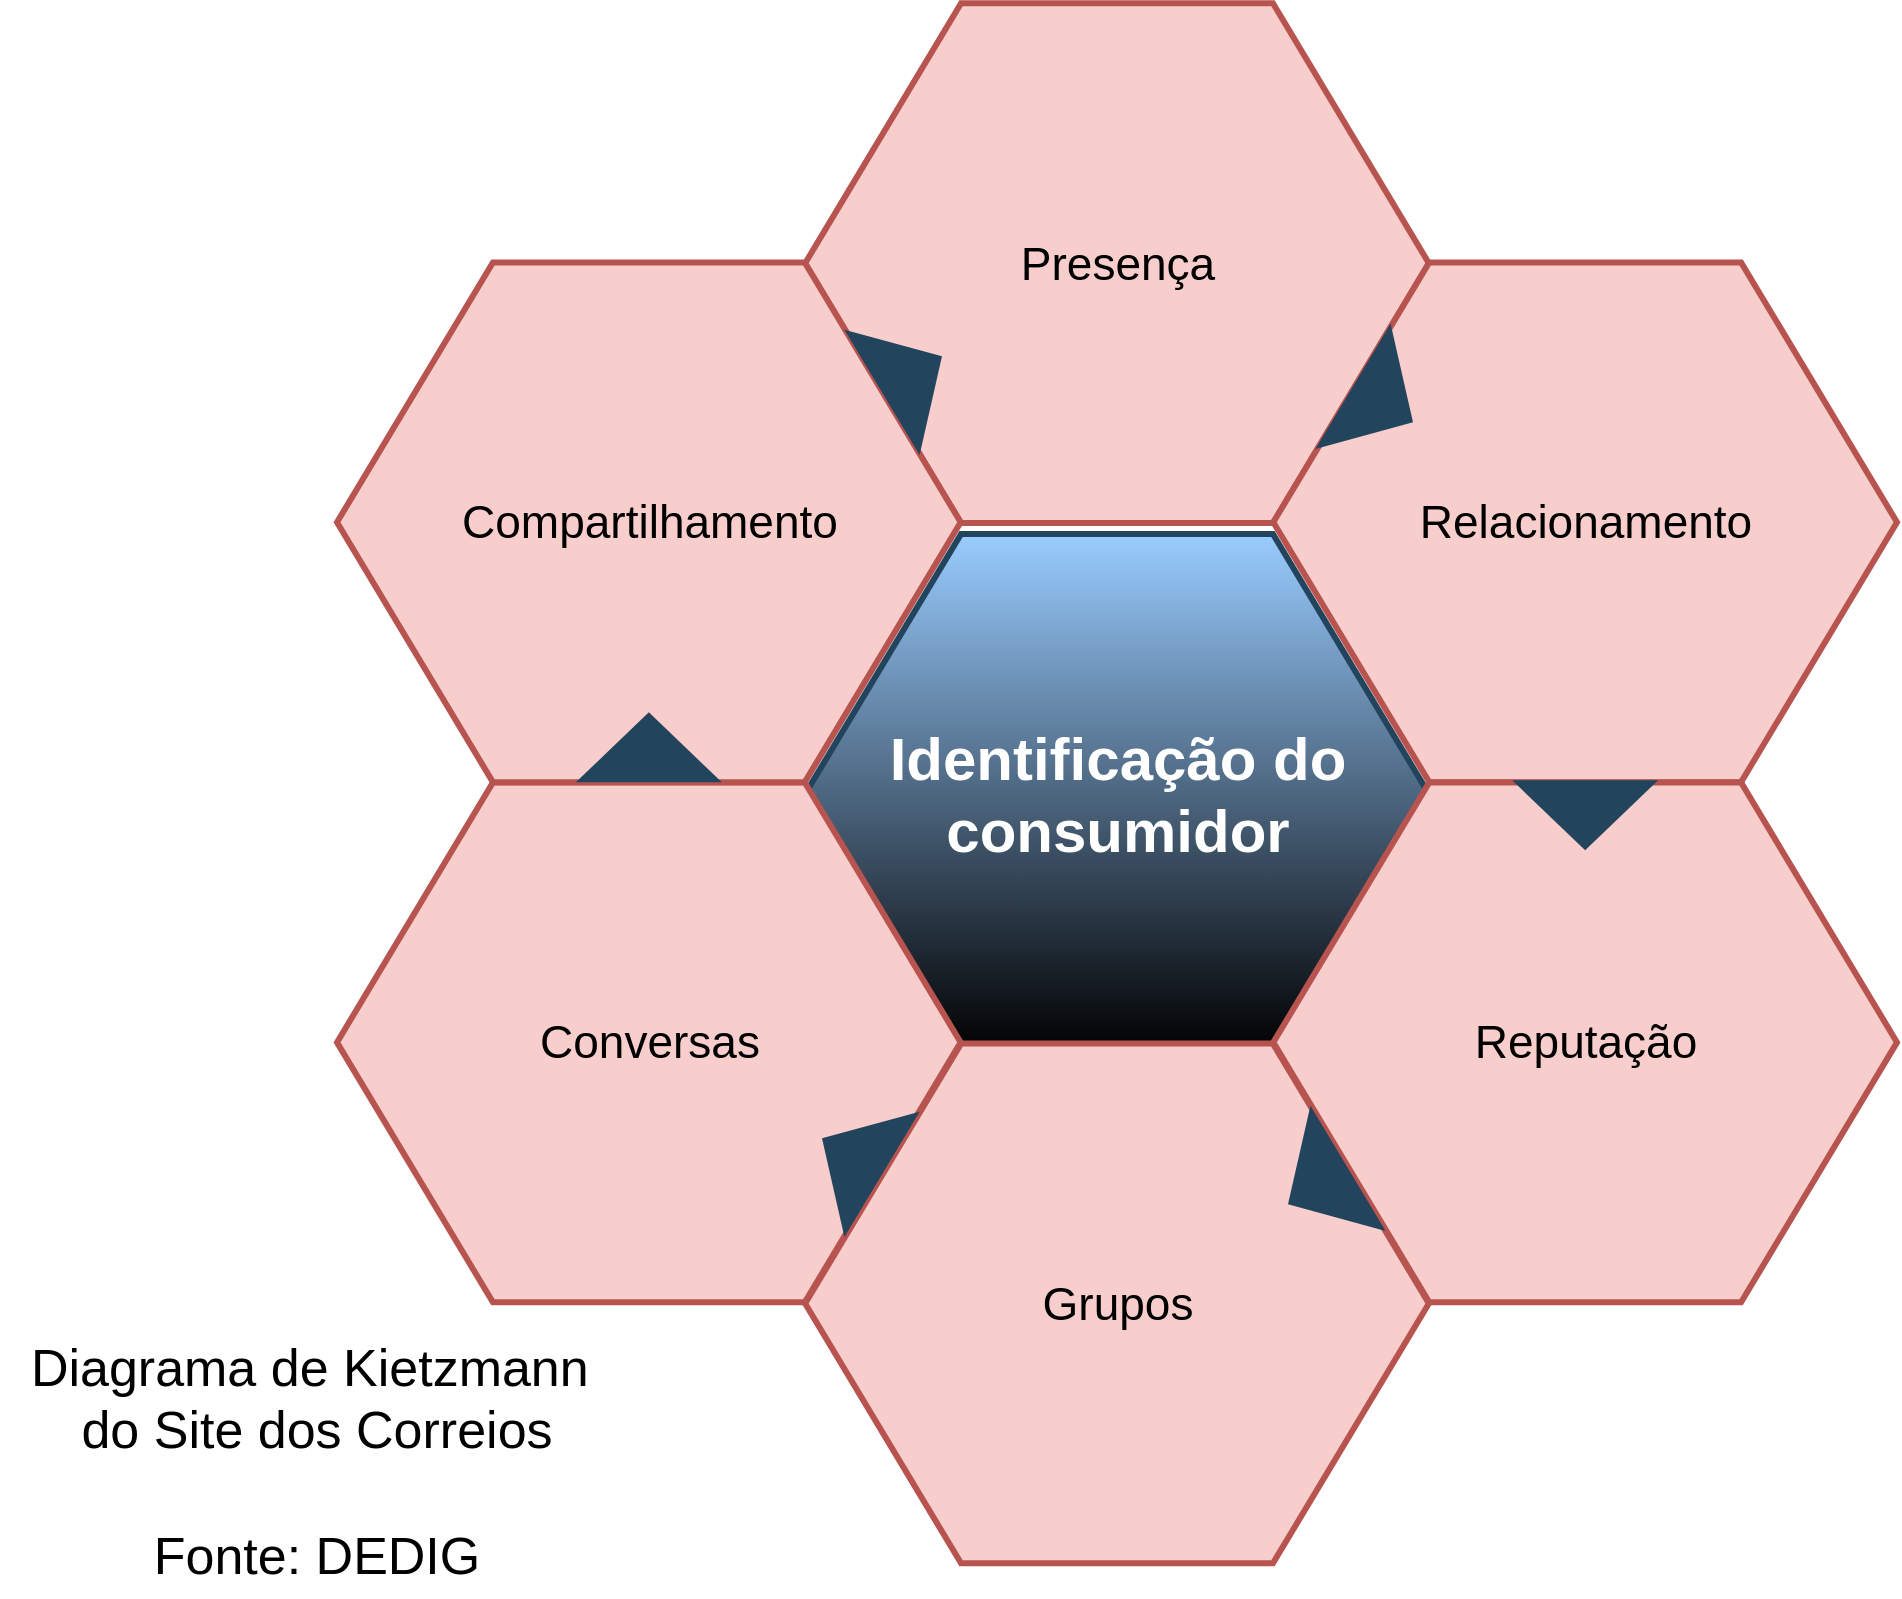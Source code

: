<mxfile version="22.1.19" type="github">
  <diagram id="07fea595-8f29-1299-0266-81d95cde20df" name="Page-1">
    <mxGraphModel dx="1434" dy="-1709" grid="1" gridSize="15" guides="1" tooltips="1" connect="1" arrows="1" fold="1" page="1" pageScale="1" pageWidth="1169" pageHeight="827" background="none" math="0" shadow="0">
      <root>
        <mxCell id="0" />
        <mxCell id="1" parent="0" />
        <UserObject label="&lt;font color=&quot;#ffffff&quot;&gt;&lt;span style=&quot;font-size: 30px;&quot;&gt;&lt;b&gt;Identificação do &lt;br&gt;consumidor&lt;/b&gt;&lt;/span&gt;&lt;/font&gt;" link="https://www.correios.com.br/" linkTarget="_blank" id="644">
          <mxCell style="shape=hexagon;perimeter=hexagonPerimeter2;whiteSpace=wrap;html=1;shadow=0;labelBackgroundColor=none;strokeColor=#23445D;fillColor=#99CCFF;gradientColor=default;fontFamily=Helvetica;fontSize=23;fontColor=#23445d;align=center;strokeWidth=3;gradientDirection=south;" parent="1" vertex="1">
            <mxGeometry x="428.579" y="2769.998" width="311.842" height="259.868" as="geometry" />
          </mxCell>
        </UserObject>
        <mxCell id="645" value="" style="triangle;whiteSpace=wrap;html=1;shadow=0;labelBackgroundColor=none;strokeColor=none;fillColor=#FFFFFF;fontFamily=Helvetica;fontSize=17;fontColor=#23445d;align=center;rotation=90;gradientColor=none;flipV=1;flipH=1;opacity=20;" parent="1" vertex="1">
          <mxGeometry x="309.5" y="2782.667" width="72" height="152" as="geometry" />
        </mxCell>
        <mxCell id="646" value="&lt;font style=&quot;font-size: 23px&quot;&gt;Presença&lt;/font&gt;" style="shape=hexagon;perimeter=hexagonPerimeter2;whiteSpace=wrap;html=1;shadow=0;labelBackgroundColor=none;strokeColor=#b85450;fillColor=#f8cecc;fontFamily=Helvetica;fontSize=23;align=center;strokeWidth=3;" parent="1" vertex="1">
          <mxGeometry x="428.579" y="2504.667" width="311.842" height="259.868" as="geometry" />
        </mxCell>
        <mxCell id="647" value="&lt;font style=&quot;font-size: 23px&quot;&gt;Relacionamento&lt;/font&gt;" style="shape=hexagon;perimeter=hexagonPerimeter2;whiteSpace=wrap;html=1;shadow=0;labelBackgroundColor=none;strokeColor=#b85450;fillColor=#f8cecc;fontFamily=Helvetica;fontSize=23;align=center;strokeWidth=3;" parent="1" vertex="1">
          <mxGeometry x="662.658" y="2634.2" width="311.842" height="259.868" as="geometry" />
        </mxCell>
        <mxCell id="648" value="&lt;font style=&quot;font-size: 23px&quot;&gt;Reputação&lt;/font&gt;" style="shape=hexagon;perimeter=hexagonPerimeter2;whiteSpace=wrap;html=1;shadow=0;labelBackgroundColor=none;strokeColor=#b85450;fillColor=#f8cecc;fontFamily=Helvetica;fontSize=23;align=center;strokeWidth=3;" parent="1" vertex="1">
          <mxGeometry x="662.658" y="2894.265" width="311.842" height="259.868" as="geometry" />
        </mxCell>
        <mxCell id="649" value="&lt;font style=&quot;font-size: 23px&quot;&gt;Grupos&lt;/font&gt;" style="shape=hexagon;perimeter=hexagonPerimeter2;whiteSpace=wrap;html=1;shadow=0;labelBackgroundColor=none;strokeColor=#b85450;fillColor=#f8cecc;fontFamily=Helvetica;fontSize=23;align=center;strokeWidth=3;" parent="1" vertex="1">
          <mxGeometry x="428.579" y="3024.798" width="311.842" height="259.868" as="geometry" />
        </mxCell>
        <mxCell id="650" value="&lt;font style=&quot;font-size: 23px&quot;&gt;Conversas&lt;/font&gt;" style="shape=hexagon;perimeter=hexagonPerimeter2;whiteSpace=wrap;html=1;shadow=0;labelBackgroundColor=none;strokeColor=#b85450;fillColor=#f8cecc;fontFamily=Helvetica;fontSize=23;align=center;strokeWidth=3;" parent="1" vertex="1">
          <mxGeometry x="194.5" y="2894.265" width="311.842" height="259.868" as="geometry" />
        </mxCell>
        <mxCell id="651" value="&lt;font style=&quot;font-size: 23px;&quot;&gt;Compartilhamento&lt;/font&gt;" style="shape=hexagon;perimeter=hexagonPerimeter2;whiteSpace=wrap;html=1;shadow=0;labelBackgroundColor=none;strokeColor=#b85450;fillColor=#f8cecc;fontFamily=Helvetica;fontSize=23;align=center;strokeWidth=3;" parent="1" vertex="1">
          <mxGeometry x="194.5" y="2634.2" width="311.842" height="259.868" as="geometry" />
        </mxCell>
        <mxCell id="652" value="" style="triangle;whiteSpace=wrap;html=1;shadow=0;labelBackgroundColor=none;strokeColor=none;fillColor=#23445D;fontFamily=Helvetica;fontSize=17;fontColor=#23445d;align=center;rotation=31;gradientColor=none;strokeWidth=3;" parent="1" vertex="1">
          <mxGeometry x="700" y="2668.667" width="35" height="73" as="geometry" />
        </mxCell>
        <mxCell id="653" value="" style="triangle;whiteSpace=wrap;html=1;shadow=0;labelBackgroundColor=none;strokeColor=none;fillColor=#23445D;fontFamily=Helvetica;fontSize=17;fontColor=#23445d;align=center;rotation=31;gradientColor=none;flipH=1;strokeWidth=3;" parent="1" vertex="1">
          <mxGeometry x="434.5" y="3044.667" width="35" height="73" as="geometry" />
        </mxCell>
        <mxCell id="654" value="" style="triangle;whiteSpace=wrap;html=1;shadow=0;labelBackgroundColor=none;strokeColor=none;fillColor=#23445D;fontFamily=Helvetica;fontSize=17;fontColor=#23445d;align=center;rotation=329;gradientColor=none;strokeWidth=3;" parent="1" vertex="1">
          <mxGeometry x="464.5" y="2653.667" width="35" height="73" as="geometry" />
        </mxCell>
        <mxCell id="655" value="" style="triangle;whiteSpace=wrap;html=1;shadow=0;labelBackgroundColor=none;strokeColor=none;fillColor=#23445D;fontFamily=Helvetica;fontSize=17;fontColor=#23445d;align=center;rotation=329;gradientColor=none;flipH=1;strokeWidth=3;" parent="1" vertex="1">
          <mxGeometry x="667.5" y="3059.667" width="35" height="73" as="geometry" />
        </mxCell>
        <mxCell id="656" value="" style="triangle;whiteSpace=wrap;html=1;shadow=0;labelBackgroundColor=none;strokeColor=none;fillColor=#23445D;fontFamily=Helvetica;fontSize=17;fontColor=#23445d;align=center;rotation=90;gradientColor=none;strokeWidth=3;" parent="1" vertex="1">
          <mxGeometry x="801.079" y="2874.167" width="35" height="73" as="geometry" />
        </mxCell>
        <mxCell id="657" value="" style="triangle;whiteSpace=wrap;html=1;shadow=0;labelBackgroundColor=none;strokeColor=none;fillColor=#23445D;fontFamily=Helvetica;fontSize=17;fontColor=#23445d;align=center;rotation=90;gradientColor=none;flipH=1;strokeWidth=3;" parent="1" vertex="1">
          <mxGeometry x="332.921" y="2840.167" width="35" height="73" as="geometry" />
        </mxCell>
        <mxCell id="geH40zMkPOeQHJZC4quD-657" value="Diagrama de Kietzmann&amp;nbsp;&lt;br&gt;do Site dos Correios&lt;br&gt;&lt;br&gt;Fonte: DEDIG" style="text;html=1;align=center;verticalAlign=middle;resizable=0;points=[];autosize=1;strokeColor=none;fillColor=none;fontSize=26;" parent="1" vertex="1">
          <mxGeometry x="26" y="3166" width="315" height="135" as="geometry" />
        </mxCell>
      </root>
    </mxGraphModel>
  </diagram>
</mxfile>
